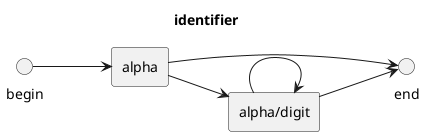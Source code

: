 @startuml
left to right direction
title identifier

circle "begin" as BEGIN
circle "end" as END
rectangle "alpha" as first
rectangle "alpha/digit" as second

BEGIN-->first
first-->END
first-->second
second-->END
second-->second
@enduml
